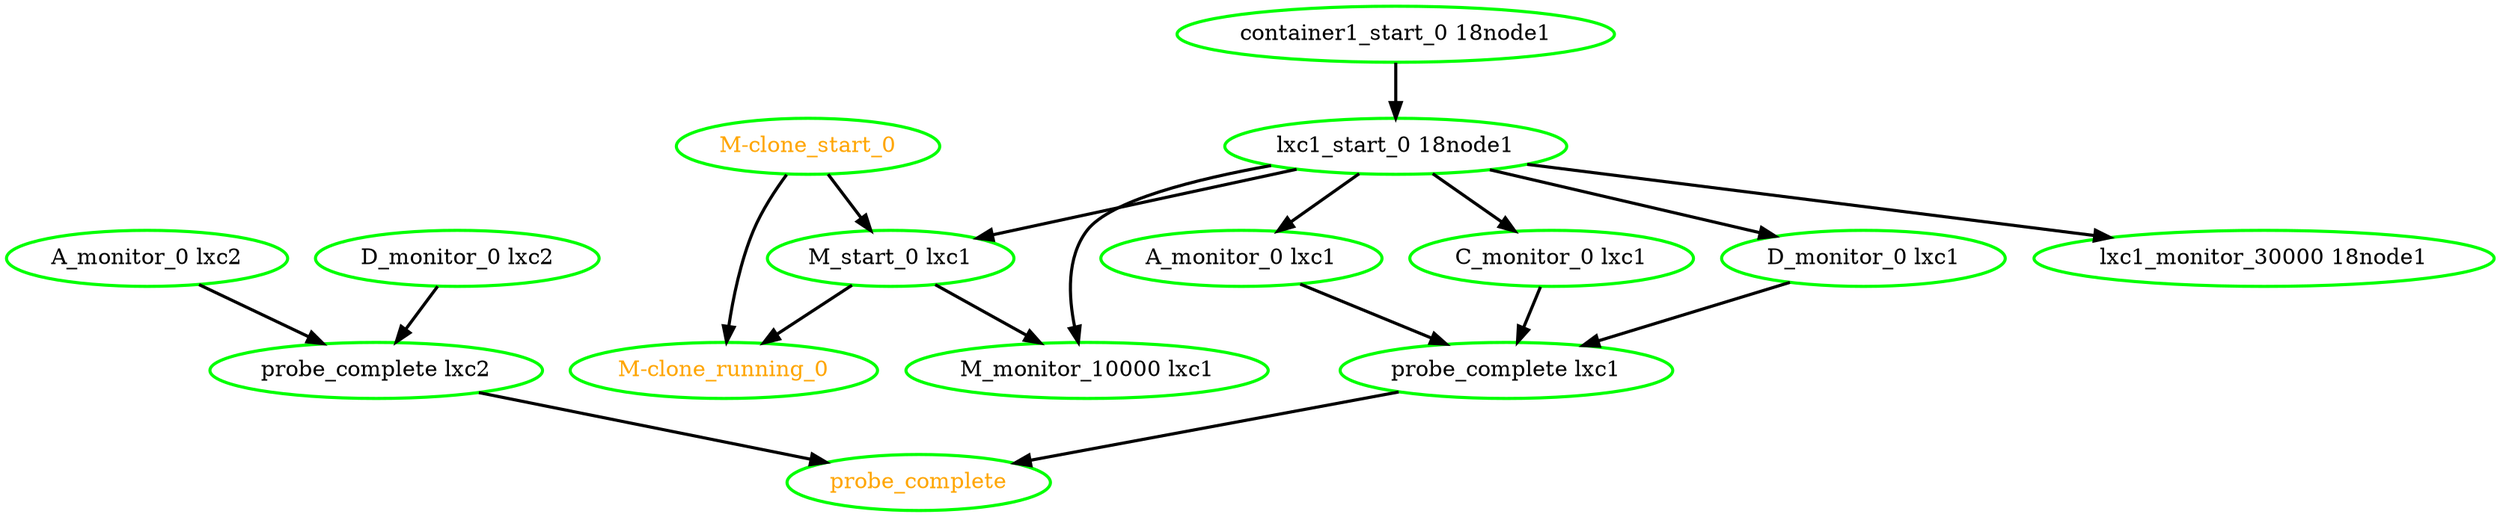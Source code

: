 digraph "g" {
"A_monitor_0 lxc1" -> "probe_complete lxc1" [ style = bold]
"A_monitor_0 lxc1" [ style=bold color="green" fontcolor="black"]
"A_monitor_0 lxc2" -> "probe_complete lxc2" [ style = bold]
"A_monitor_0 lxc2" [ style=bold color="green" fontcolor="black"]
"C_monitor_0 lxc1" -> "probe_complete lxc1" [ style = bold]
"C_monitor_0 lxc1" [ style=bold color="green" fontcolor="black"]
"D_monitor_0 lxc1" -> "probe_complete lxc1" [ style = bold]
"D_monitor_0 lxc1" [ style=bold color="green" fontcolor="black"]
"D_monitor_0 lxc2" -> "probe_complete lxc2" [ style = bold]
"D_monitor_0 lxc2" [ style=bold color="green" fontcolor="black"]
"M-clone_running_0" [ style=bold color="green" fontcolor="orange"]
"M-clone_start_0" -> "M-clone_running_0" [ style = bold]
"M-clone_start_0" -> "M_start_0 lxc1" [ style = bold]
"M-clone_start_0" [ style=bold color="green" fontcolor="orange"]
"M_monitor_10000 lxc1" [ style=bold color="green" fontcolor="black"]
"M_start_0 lxc1" -> "M-clone_running_0" [ style = bold]
"M_start_0 lxc1" -> "M_monitor_10000 lxc1" [ style = bold]
"M_start_0 lxc1" [ style=bold color="green" fontcolor="black"]
"container1_start_0 18node1" -> "lxc1_start_0 18node1" [ style = bold]
"container1_start_0 18node1" [ style=bold color="green" fontcolor="black"]
"lxc1_monitor_30000 18node1" [ style=bold color="green" fontcolor="black"]
"lxc1_start_0 18node1" -> "A_monitor_0 lxc1" [ style = bold]
"lxc1_start_0 18node1" -> "C_monitor_0 lxc1" [ style = bold]
"lxc1_start_0 18node1" -> "D_monitor_0 lxc1" [ style = bold]
"lxc1_start_0 18node1" -> "M_monitor_10000 lxc1" [ style = bold]
"lxc1_start_0 18node1" -> "M_start_0 lxc1" [ style = bold]
"lxc1_start_0 18node1" -> "lxc1_monitor_30000 18node1" [ style = bold]
"lxc1_start_0 18node1" [ style=bold color="green" fontcolor="black"]
"probe_complete lxc1" -> "probe_complete" [ style = bold]
"probe_complete lxc1" [ style=bold color="green" fontcolor="black"]
"probe_complete lxc2" -> "probe_complete" [ style = bold]
"probe_complete lxc2" [ style=bold color="green" fontcolor="black"]
"probe_complete" [ style=bold color="green" fontcolor="orange"]
}
